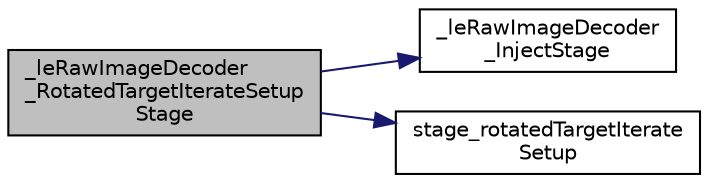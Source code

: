 digraph "_leRawImageDecoder_RotatedTargetIterateSetupStage"
{
 // LATEX_PDF_SIZE
  edge [fontname="Helvetica",fontsize="10",labelfontname="Helvetica",labelfontsize="10"];
  node [fontname="Helvetica",fontsize="10",shape=record];
  rankdir="LR";
  Node1 [label="_leRawImageDecoder\l_RotatedTargetIterateSetup\lStage",height=0.2,width=0.4,color="black", fillcolor="grey75", style="filled", fontcolor="black",tooltip=" "];
  Node1 -> Node2 [color="midnightblue",fontsize="10",style="solid",fontname="Helvetica"];
  Node2 [label="_leRawImageDecoder\l_InjectStage",height=0.2,width=0.4,color="black", fillcolor="white", style="filled",URL="$legato__imagedecoder__raw__setup_8c.html#afe19a22091ec64bedbf79fe6f9fdedb2",tooltip=" "];
  Node1 -> Node3 [color="midnightblue",fontsize="10",style="solid",fontname="Helvetica"];
  Node3 [label="stage_rotatedTargetIterate\lSetup",height=0.2,width=0.4,color="black", fillcolor="white", style="filled",URL="$legato__imagedecoder__raw__setup_8c.html#aaa4a9150f3477ce5e8a7730001ab9b69",tooltip=" "];
}

